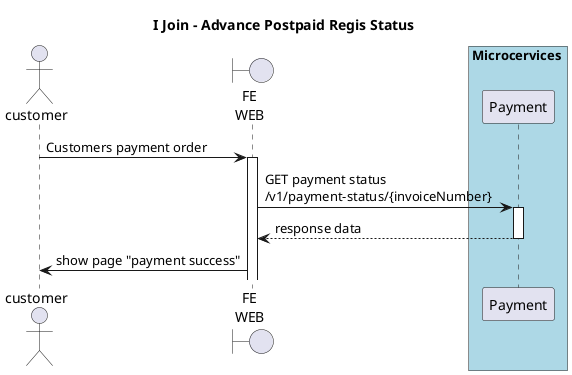@startuml Checkout
title I Join - Advance Postpaid Regis Status

actor customer as cust
boundary "FE\nWEB" as web
box Microcervices #LightBlue
participant "Payment" as Payment
end box

cust->web++: Customers payment order
web -> Payment ++ : GET payment status\n/v1/payment-status/{invoiceNumber}
Payment --> web -- : response data
web -> cust : show page "payment success"


@enduml